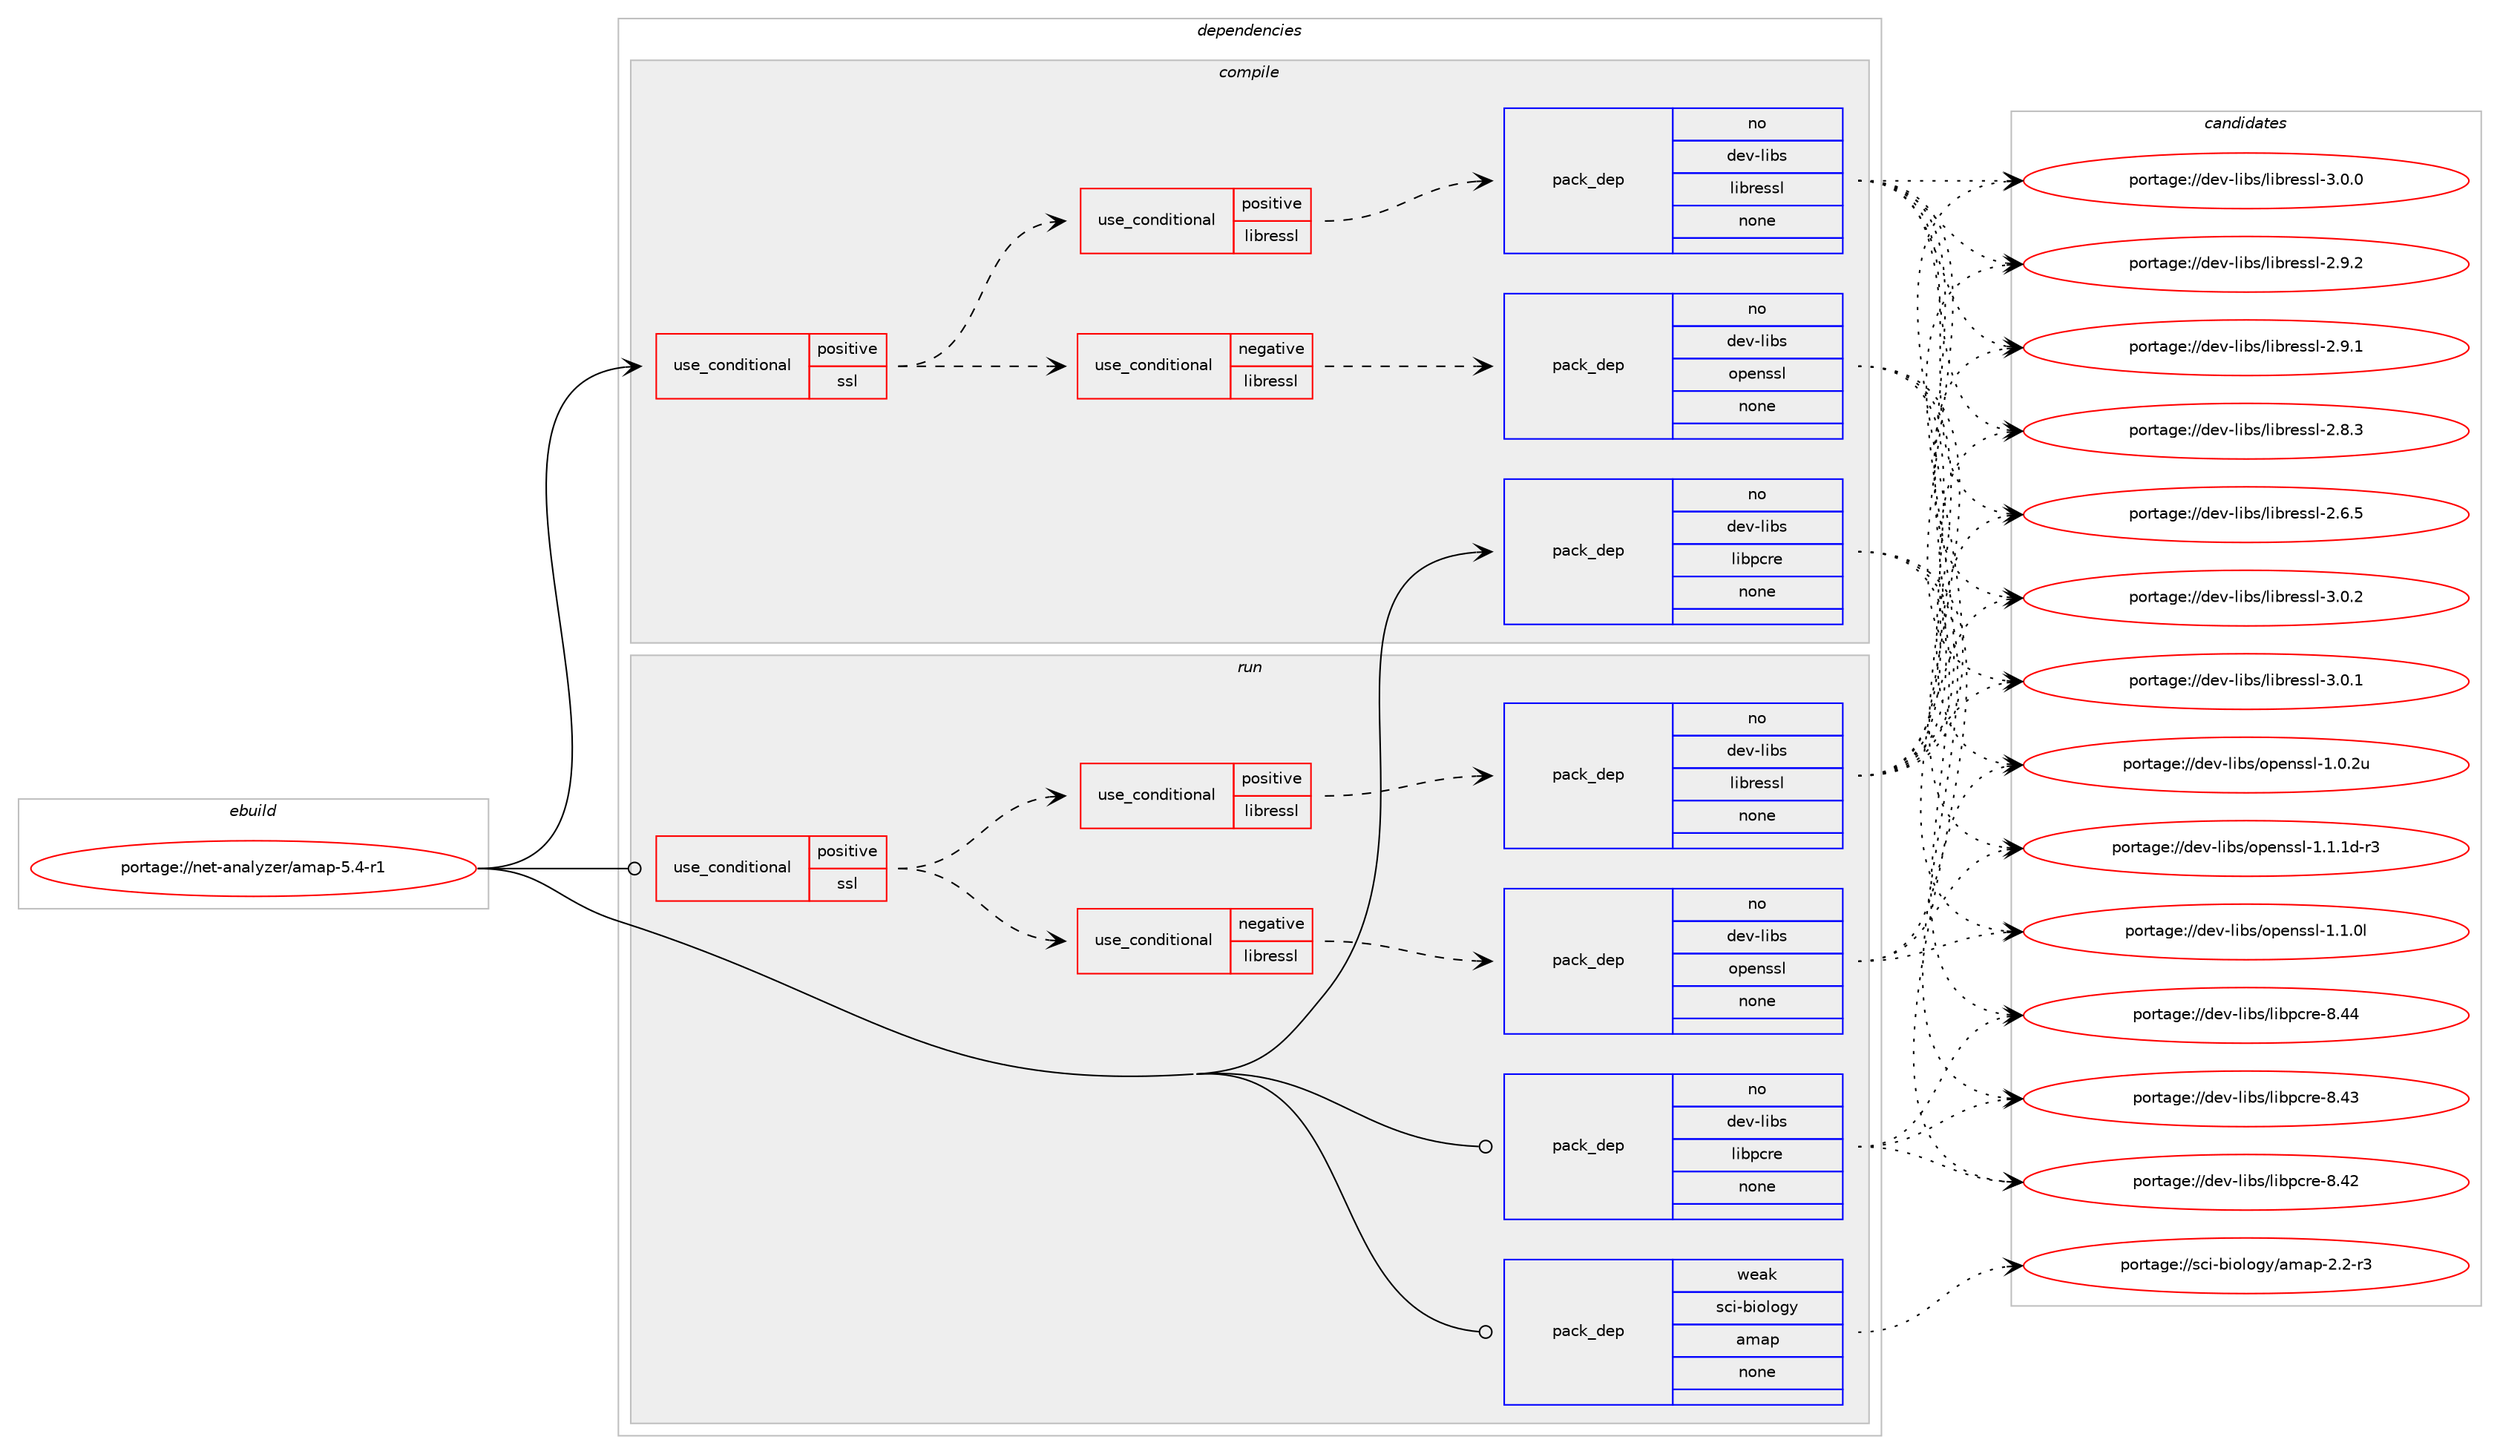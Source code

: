digraph prolog {

# *************
# Graph options
# *************

newrank=true;
concentrate=true;
compound=true;
graph [rankdir=LR,fontname=Helvetica,fontsize=10,ranksep=1.5];#, ranksep=2.5, nodesep=0.2];
edge  [arrowhead=vee];
node  [fontname=Helvetica,fontsize=10];

# **********
# The ebuild
# **********

subgraph cluster_leftcol {
color=gray;
rank=same;
label=<<i>ebuild</i>>;
id [label="portage://net-analyzer/amap-5.4-r1", color=red, width=4, href="../net-analyzer/amap-5.4-r1.svg"];
}

# ****************
# The dependencies
# ****************

subgraph cluster_midcol {
color=gray;
label=<<i>dependencies</i>>;
subgraph cluster_compile {
fillcolor="#eeeeee";
style=filled;
label=<<i>compile</i>>;
subgraph cond14567 {
dependency70464 [label=<<TABLE BORDER="0" CELLBORDER="1" CELLSPACING="0" CELLPADDING="4"><TR><TD ROWSPAN="3" CELLPADDING="10">use_conditional</TD></TR><TR><TD>positive</TD></TR><TR><TD>ssl</TD></TR></TABLE>>, shape=none, color=red];
subgraph cond14568 {
dependency70465 [label=<<TABLE BORDER="0" CELLBORDER="1" CELLSPACING="0" CELLPADDING="4"><TR><TD ROWSPAN="3" CELLPADDING="10">use_conditional</TD></TR><TR><TD>negative</TD></TR><TR><TD>libressl</TD></TR></TABLE>>, shape=none, color=red];
subgraph pack54533 {
dependency70466 [label=<<TABLE BORDER="0" CELLBORDER="1" CELLSPACING="0" CELLPADDING="4" WIDTH="220"><TR><TD ROWSPAN="6" CELLPADDING="30">pack_dep</TD></TR><TR><TD WIDTH="110">no</TD></TR><TR><TD>dev-libs</TD></TR><TR><TD>openssl</TD></TR><TR><TD>none</TD></TR><TR><TD></TD></TR></TABLE>>, shape=none, color=blue];
}
dependency70465:e -> dependency70466:w [weight=20,style="dashed",arrowhead="vee"];
}
dependency70464:e -> dependency70465:w [weight=20,style="dashed",arrowhead="vee"];
subgraph cond14569 {
dependency70467 [label=<<TABLE BORDER="0" CELLBORDER="1" CELLSPACING="0" CELLPADDING="4"><TR><TD ROWSPAN="3" CELLPADDING="10">use_conditional</TD></TR><TR><TD>positive</TD></TR><TR><TD>libressl</TD></TR></TABLE>>, shape=none, color=red];
subgraph pack54534 {
dependency70468 [label=<<TABLE BORDER="0" CELLBORDER="1" CELLSPACING="0" CELLPADDING="4" WIDTH="220"><TR><TD ROWSPAN="6" CELLPADDING="30">pack_dep</TD></TR><TR><TD WIDTH="110">no</TD></TR><TR><TD>dev-libs</TD></TR><TR><TD>libressl</TD></TR><TR><TD>none</TD></TR><TR><TD></TD></TR></TABLE>>, shape=none, color=blue];
}
dependency70467:e -> dependency70468:w [weight=20,style="dashed",arrowhead="vee"];
}
dependency70464:e -> dependency70467:w [weight=20,style="dashed",arrowhead="vee"];
}
id:e -> dependency70464:w [weight=20,style="solid",arrowhead="vee"];
subgraph pack54535 {
dependency70469 [label=<<TABLE BORDER="0" CELLBORDER="1" CELLSPACING="0" CELLPADDING="4" WIDTH="220"><TR><TD ROWSPAN="6" CELLPADDING="30">pack_dep</TD></TR><TR><TD WIDTH="110">no</TD></TR><TR><TD>dev-libs</TD></TR><TR><TD>libpcre</TD></TR><TR><TD>none</TD></TR><TR><TD></TD></TR></TABLE>>, shape=none, color=blue];
}
id:e -> dependency70469:w [weight=20,style="solid",arrowhead="vee"];
}
subgraph cluster_compileandrun {
fillcolor="#eeeeee";
style=filled;
label=<<i>compile and run</i>>;
}
subgraph cluster_run {
fillcolor="#eeeeee";
style=filled;
label=<<i>run</i>>;
subgraph cond14570 {
dependency70470 [label=<<TABLE BORDER="0" CELLBORDER="1" CELLSPACING="0" CELLPADDING="4"><TR><TD ROWSPAN="3" CELLPADDING="10">use_conditional</TD></TR><TR><TD>positive</TD></TR><TR><TD>ssl</TD></TR></TABLE>>, shape=none, color=red];
subgraph cond14571 {
dependency70471 [label=<<TABLE BORDER="0" CELLBORDER="1" CELLSPACING="0" CELLPADDING="4"><TR><TD ROWSPAN="3" CELLPADDING="10">use_conditional</TD></TR><TR><TD>negative</TD></TR><TR><TD>libressl</TD></TR></TABLE>>, shape=none, color=red];
subgraph pack54536 {
dependency70472 [label=<<TABLE BORDER="0" CELLBORDER="1" CELLSPACING="0" CELLPADDING="4" WIDTH="220"><TR><TD ROWSPAN="6" CELLPADDING="30">pack_dep</TD></TR><TR><TD WIDTH="110">no</TD></TR><TR><TD>dev-libs</TD></TR><TR><TD>openssl</TD></TR><TR><TD>none</TD></TR><TR><TD></TD></TR></TABLE>>, shape=none, color=blue];
}
dependency70471:e -> dependency70472:w [weight=20,style="dashed",arrowhead="vee"];
}
dependency70470:e -> dependency70471:w [weight=20,style="dashed",arrowhead="vee"];
subgraph cond14572 {
dependency70473 [label=<<TABLE BORDER="0" CELLBORDER="1" CELLSPACING="0" CELLPADDING="4"><TR><TD ROWSPAN="3" CELLPADDING="10">use_conditional</TD></TR><TR><TD>positive</TD></TR><TR><TD>libressl</TD></TR></TABLE>>, shape=none, color=red];
subgraph pack54537 {
dependency70474 [label=<<TABLE BORDER="0" CELLBORDER="1" CELLSPACING="0" CELLPADDING="4" WIDTH="220"><TR><TD ROWSPAN="6" CELLPADDING="30">pack_dep</TD></TR><TR><TD WIDTH="110">no</TD></TR><TR><TD>dev-libs</TD></TR><TR><TD>libressl</TD></TR><TR><TD>none</TD></TR><TR><TD></TD></TR></TABLE>>, shape=none, color=blue];
}
dependency70473:e -> dependency70474:w [weight=20,style="dashed",arrowhead="vee"];
}
dependency70470:e -> dependency70473:w [weight=20,style="dashed",arrowhead="vee"];
}
id:e -> dependency70470:w [weight=20,style="solid",arrowhead="odot"];
subgraph pack54538 {
dependency70475 [label=<<TABLE BORDER="0" CELLBORDER="1" CELLSPACING="0" CELLPADDING="4" WIDTH="220"><TR><TD ROWSPAN="6" CELLPADDING="30">pack_dep</TD></TR><TR><TD WIDTH="110">no</TD></TR><TR><TD>dev-libs</TD></TR><TR><TD>libpcre</TD></TR><TR><TD>none</TD></TR><TR><TD></TD></TR></TABLE>>, shape=none, color=blue];
}
id:e -> dependency70475:w [weight=20,style="solid",arrowhead="odot"];
subgraph pack54539 {
dependency70476 [label=<<TABLE BORDER="0" CELLBORDER="1" CELLSPACING="0" CELLPADDING="4" WIDTH="220"><TR><TD ROWSPAN="6" CELLPADDING="30">pack_dep</TD></TR><TR><TD WIDTH="110">weak</TD></TR><TR><TD>sci-biology</TD></TR><TR><TD>amap</TD></TR><TR><TD>none</TD></TR><TR><TD></TD></TR></TABLE>>, shape=none, color=blue];
}
id:e -> dependency70476:w [weight=20,style="solid",arrowhead="odot"];
}
}

# **************
# The candidates
# **************

subgraph cluster_choices {
rank=same;
color=gray;
label=<<i>candidates</i>>;

subgraph choice54533 {
color=black;
nodesep=1;
choice1001011184510810598115471111121011101151151084549464946491004511451 [label="portage://dev-libs/openssl-1.1.1d-r3", color=red, width=4,href="../dev-libs/openssl-1.1.1d-r3.svg"];
choice100101118451081059811547111112101110115115108454946494648108 [label="portage://dev-libs/openssl-1.1.0l", color=red, width=4,href="../dev-libs/openssl-1.1.0l.svg"];
choice100101118451081059811547111112101110115115108454946484650117 [label="portage://dev-libs/openssl-1.0.2u", color=red, width=4,href="../dev-libs/openssl-1.0.2u.svg"];
dependency70466:e -> choice1001011184510810598115471111121011101151151084549464946491004511451:w [style=dotted,weight="100"];
dependency70466:e -> choice100101118451081059811547111112101110115115108454946494648108:w [style=dotted,weight="100"];
dependency70466:e -> choice100101118451081059811547111112101110115115108454946484650117:w [style=dotted,weight="100"];
}
subgraph choice54534 {
color=black;
nodesep=1;
choice10010111845108105981154710810598114101115115108455146484650 [label="portage://dev-libs/libressl-3.0.2", color=red, width=4,href="../dev-libs/libressl-3.0.2.svg"];
choice10010111845108105981154710810598114101115115108455146484649 [label="portage://dev-libs/libressl-3.0.1", color=red, width=4,href="../dev-libs/libressl-3.0.1.svg"];
choice10010111845108105981154710810598114101115115108455146484648 [label="portage://dev-libs/libressl-3.0.0", color=red, width=4,href="../dev-libs/libressl-3.0.0.svg"];
choice10010111845108105981154710810598114101115115108455046574650 [label="portage://dev-libs/libressl-2.9.2", color=red, width=4,href="../dev-libs/libressl-2.9.2.svg"];
choice10010111845108105981154710810598114101115115108455046574649 [label="portage://dev-libs/libressl-2.9.1", color=red, width=4,href="../dev-libs/libressl-2.9.1.svg"];
choice10010111845108105981154710810598114101115115108455046564651 [label="portage://dev-libs/libressl-2.8.3", color=red, width=4,href="../dev-libs/libressl-2.8.3.svg"];
choice10010111845108105981154710810598114101115115108455046544653 [label="portage://dev-libs/libressl-2.6.5", color=red, width=4,href="../dev-libs/libressl-2.6.5.svg"];
dependency70468:e -> choice10010111845108105981154710810598114101115115108455146484650:w [style=dotted,weight="100"];
dependency70468:e -> choice10010111845108105981154710810598114101115115108455146484649:w [style=dotted,weight="100"];
dependency70468:e -> choice10010111845108105981154710810598114101115115108455146484648:w [style=dotted,weight="100"];
dependency70468:e -> choice10010111845108105981154710810598114101115115108455046574650:w [style=dotted,weight="100"];
dependency70468:e -> choice10010111845108105981154710810598114101115115108455046574649:w [style=dotted,weight="100"];
dependency70468:e -> choice10010111845108105981154710810598114101115115108455046564651:w [style=dotted,weight="100"];
dependency70468:e -> choice10010111845108105981154710810598114101115115108455046544653:w [style=dotted,weight="100"];
}
subgraph choice54535 {
color=black;
nodesep=1;
choice10010111845108105981154710810598112991141014556465252 [label="portage://dev-libs/libpcre-8.44", color=red, width=4,href="../dev-libs/libpcre-8.44.svg"];
choice10010111845108105981154710810598112991141014556465251 [label="portage://dev-libs/libpcre-8.43", color=red, width=4,href="../dev-libs/libpcre-8.43.svg"];
choice10010111845108105981154710810598112991141014556465250 [label="portage://dev-libs/libpcre-8.42", color=red, width=4,href="../dev-libs/libpcre-8.42.svg"];
dependency70469:e -> choice10010111845108105981154710810598112991141014556465252:w [style=dotted,weight="100"];
dependency70469:e -> choice10010111845108105981154710810598112991141014556465251:w [style=dotted,weight="100"];
dependency70469:e -> choice10010111845108105981154710810598112991141014556465250:w [style=dotted,weight="100"];
}
subgraph choice54536 {
color=black;
nodesep=1;
choice1001011184510810598115471111121011101151151084549464946491004511451 [label="portage://dev-libs/openssl-1.1.1d-r3", color=red, width=4,href="../dev-libs/openssl-1.1.1d-r3.svg"];
choice100101118451081059811547111112101110115115108454946494648108 [label="portage://dev-libs/openssl-1.1.0l", color=red, width=4,href="../dev-libs/openssl-1.1.0l.svg"];
choice100101118451081059811547111112101110115115108454946484650117 [label="portage://dev-libs/openssl-1.0.2u", color=red, width=4,href="../dev-libs/openssl-1.0.2u.svg"];
dependency70472:e -> choice1001011184510810598115471111121011101151151084549464946491004511451:w [style=dotted,weight="100"];
dependency70472:e -> choice100101118451081059811547111112101110115115108454946494648108:w [style=dotted,weight="100"];
dependency70472:e -> choice100101118451081059811547111112101110115115108454946484650117:w [style=dotted,weight="100"];
}
subgraph choice54537 {
color=black;
nodesep=1;
choice10010111845108105981154710810598114101115115108455146484650 [label="portage://dev-libs/libressl-3.0.2", color=red, width=4,href="../dev-libs/libressl-3.0.2.svg"];
choice10010111845108105981154710810598114101115115108455146484649 [label="portage://dev-libs/libressl-3.0.1", color=red, width=4,href="../dev-libs/libressl-3.0.1.svg"];
choice10010111845108105981154710810598114101115115108455146484648 [label="portage://dev-libs/libressl-3.0.0", color=red, width=4,href="../dev-libs/libressl-3.0.0.svg"];
choice10010111845108105981154710810598114101115115108455046574650 [label="portage://dev-libs/libressl-2.9.2", color=red, width=4,href="../dev-libs/libressl-2.9.2.svg"];
choice10010111845108105981154710810598114101115115108455046574649 [label="portage://dev-libs/libressl-2.9.1", color=red, width=4,href="../dev-libs/libressl-2.9.1.svg"];
choice10010111845108105981154710810598114101115115108455046564651 [label="portage://dev-libs/libressl-2.8.3", color=red, width=4,href="../dev-libs/libressl-2.8.3.svg"];
choice10010111845108105981154710810598114101115115108455046544653 [label="portage://dev-libs/libressl-2.6.5", color=red, width=4,href="../dev-libs/libressl-2.6.5.svg"];
dependency70474:e -> choice10010111845108105981154710810598114101115115108455146484650:w [style=dotted,weight="100"];
dependency70474:e -> choice10010111845108105981154710810598114101115115108455146484649:w [style=dotted,weight="100"];
dependency70474:e -> choice10010111845108105981154710810598114101115115108455146484648:w [style=dotted,weight="100"];
dependency70474:e -> choice10010111845108105981154710810598114101115115108455046574650:w [style=dotted,weight="100"];
dependency70474:e -> choice10010111845108105981154710810598114101115115108455046574649:w [style=dotted,weight="100"];
dependency70474:e -> choice10010111845108105981154710810598114101115115108455046564651:w [style=dotted,weight="100"];
dependency70474:e -> choice10010111845108105981154710810598114101115115108455046544653:w [style=dotted,weight="100"];
}
subgraph choice54538 {
color=black;
nodesep=1;
choice10010111845108105981154710810598112991141014556465252 [label="portage://dev-libs/libpcre-8.44", color=red, width=4,href="../dev-libs/libpcre-8.44.svg"];
choice10010111845108105981154710810598112991141014556465251 [label="portage://dev-libs/libpcre-8.43", color=red, width=4,href="../dev-libs/libpcre-8.43.svg"];
choice10010111845108105981154710810598112991141014556465250 [label="portage://dev-libs/libpcre-8.42", color=red, width=4,href="../dev-libs/libpcre-8.42.svg"];
dependency70475:e -> choice10010111845108105981154710810598112991141014556465252:w [style=dotted,weight="100"];
dependency70475:e -> choice10010111845108105981154710810598112991141014556465251:w [style=dotted,weight="100"];
dependency70475:e -> choice10010111845108105981154710810598112991141014556465250:w [style=dotted,weight="100"];
}
subgraph choice54539 {
color=black;
nodesep=1;
choice115991054598105111108111103121479710997112455046504511451 [label="portage://sci-biology/amap-2.2-r3", color=red, width=4,href="../sci-biology/amap-2.2-r3.svg"];
dependency70476:e -> choice115991054598105111108111103121479710997112455046504511451:w [style=dotted,weight="100"];
}
}

}
